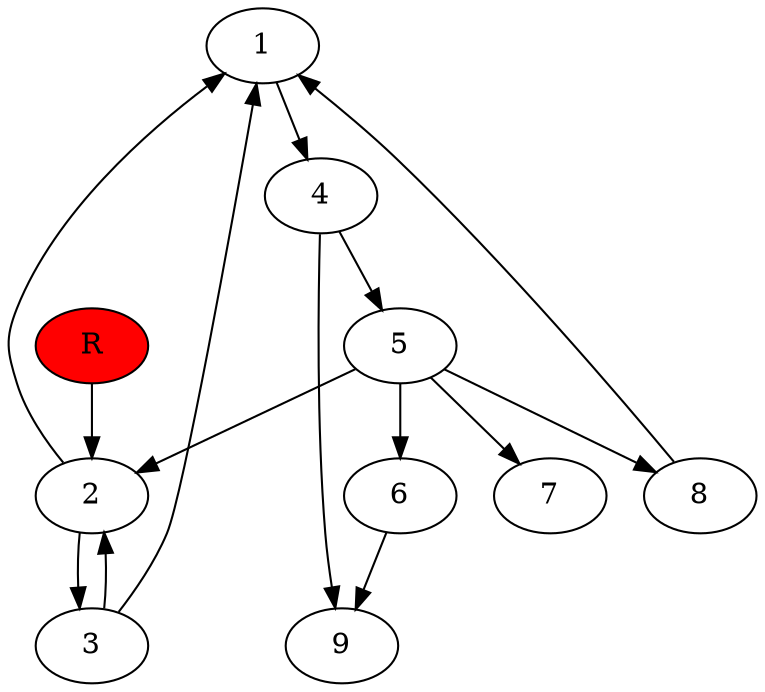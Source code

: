 digraph prb48453 {
	1
	2
	3
	4
	5
	6
	7
	8
	R [fillcolor="#ff0000" style=filled]
	1 -> 4
	2 -> 1
	2 -> 3
	3 -> 1
	3 -> 2
	4 -> 5
	4 -> 9
	5 -> 2
	5 -> 6
	5 -> 7
	5 -> 8
	6 -> 9
	8 -> 1
	R -> 2
}
